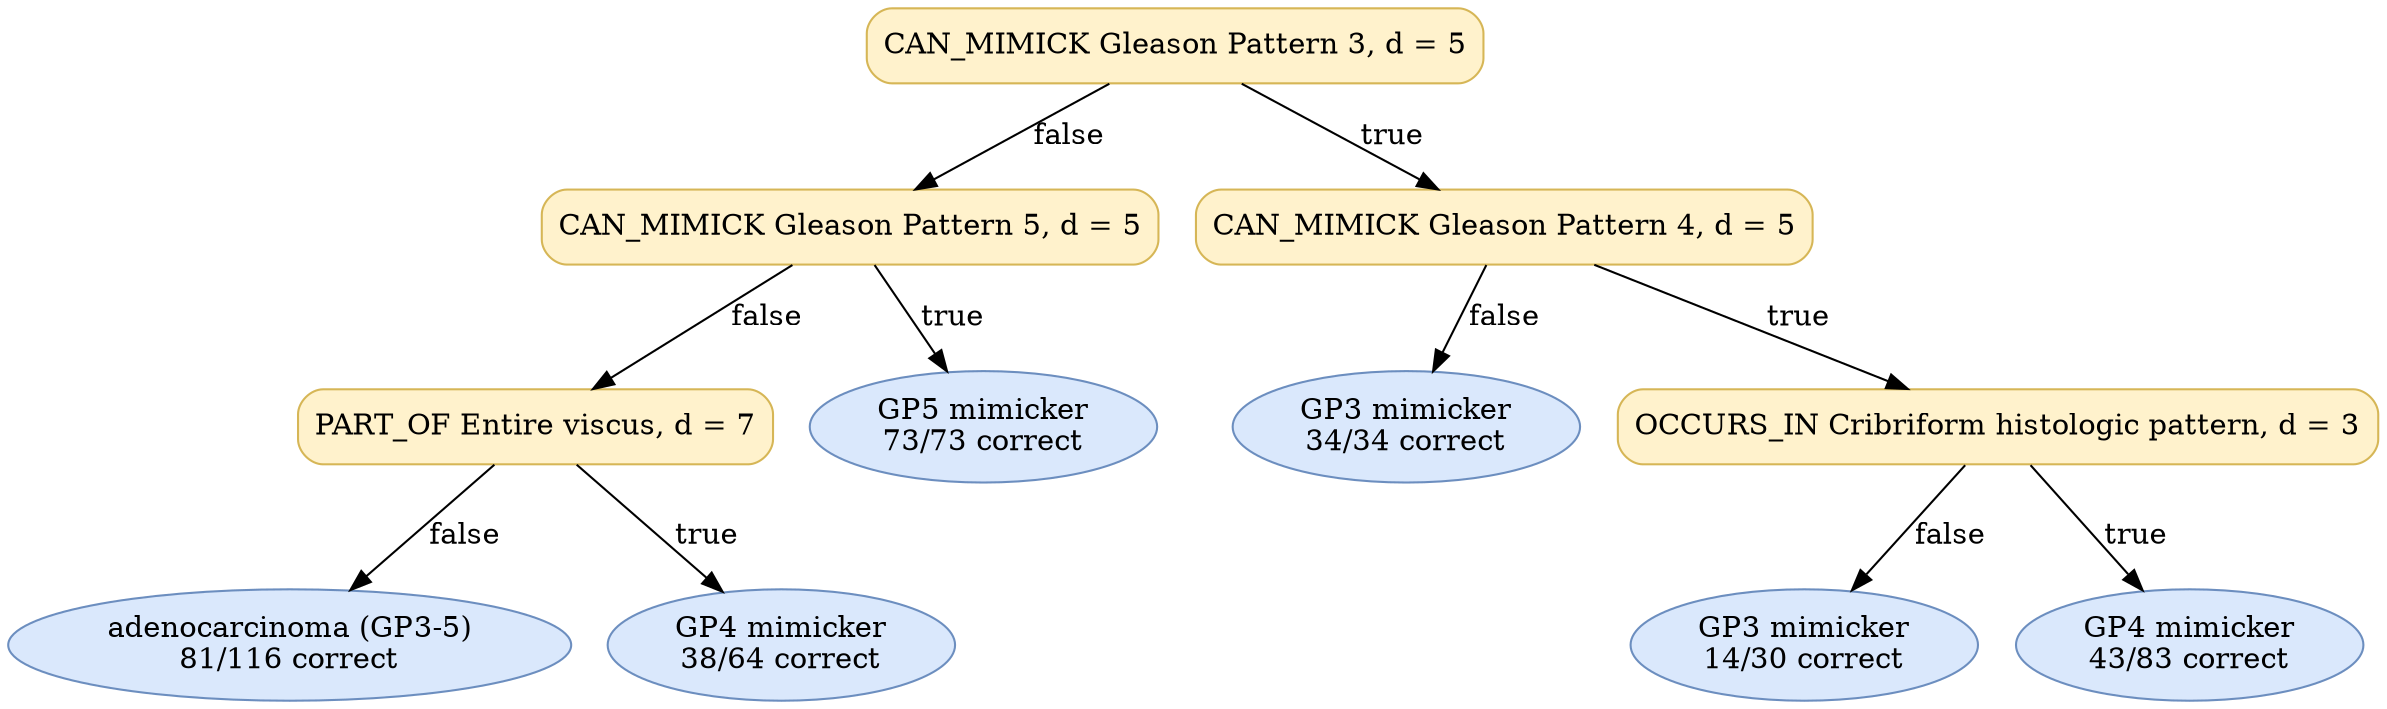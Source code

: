 digraph "DT" {
fontname="Times-Roman";
label="";
node [fontname="Times-Roman"];
Node1 [color="#D6B656", fillcolor="#FFF2CC", label="CAN_MIMICK Gleason Pattern 3, d = 5", shape="box", style="rounded,filled"];
Node2 [color="#D6B656", fillcolor="#FFF2CC", label="CAN_MIMICK Gleason Pattern 5, d = 5", shape="box", style="rounded,filled"];
Node3 [color="#D6B656", fillcolor="#FFF2CC", label="PART_OF Entire viscus, d = 7", shape="box", style="rounded,filled"];
Node4 [color="#6C8EBF", fillcolor="#DAE8FC", label=<adenocarcinoma (GP3-5)<br/>81/116 correct>, shape="ellipse", style="rounded,filled"];
Node5 [color="#6C8EBF", fillcolor="#DAE8FC", label=<GP4 mimicker<br/>38/64 correct>, shape="ellipse", style="rounded,filled"];
Node6 [color="#6C8EBF", fillcolor="#DAE8FC", label=<GP5 mimicker<br/>73/73 correct>, shape="ellipse", style="rounded,filled"];
Node7 [color="#D6B656", fillcolor="#FFF2CC", label="CAN_MIMICK Gleason Pattern 4, d = 5", shape="box", style="rounded,filled"];
Node8 [color="#6C8EBF", fillcolor="#DAE8FC", label=<GP3 mimicker<br/>34/34 correct>, shape="ellipse", style="rounded,filled"];
Node9 [color="#D6B656", fillcolor="#FFF2CC", label="OCCURS_IN Cribriform histologic pattern, d = 3", shape="box", style="rounded,filled"];
Node10 [color="#6C8EBF", fillcolor="#DAE8FC", label=<GP3 mimicker<br/>14/30 correct>, shape="ellipse", style="rounded,filled"];
Node11 [color="#6C8EBF", fillcolor="#DAE8FC", label=<GP4 mimicker<br/>43/83 correct>, shape="ellipse", style="rounded,filled"];
Node1 -> Node2  [key=0, label="false"];
Node1 -> Node7  [key=0, label="true"];
Node2 -> Node3  [key=0, label="false"];
Node2 -> Node6  [key=0, label="true"];
Node3 -> Node4  [key=0, label="false"];
Node3 -> Node5  [key=0, label="true"];
Node7 -> Node8  [key=0, label="false"];
Node7 -> Node9  [key=0, label="true"];
Node9 -> Node10  [key=0, label="false"];
Node9 -> Node11  [key=0, label="true"];
}
